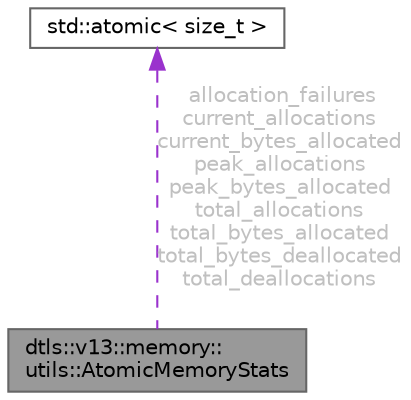 digraph "dtls::v13::memory::utils::AtomicMemoryStats"
{
 // LATEX_PDF_SIZE
  bgcolor="transparent";
  edge [fontname=Helvetica,fontsize=10,labelfontname=Helvetica,labelfontsize=10];
  node [fontname=Helvetica,fontsize=10,shape=box,height=0.2,width=0.4];
  Node1 [id="Node000001",label="dtls::v13::memory::\lutils::AtomicMemoryStats",height=0.2,width=0.4,color="gray40", fillcolor="grey60", style="filled", fontcolor="black",tooltip=" "];
  Node2 -> Node1 [id="edge1_Node000001_Node000002",dir="back",color="darkorchid3",style="dashed",tooltip=" ",label=" allocation_failures\ncurrent_allocations\ncurrent_bytes_allocated\npeak_allocations\npeak_bytes_allocated\ntotal_allocations\ntotal_bytes_allocated\ntotal_bytes_deallocated\ntotal_deallocations",fontcolor="grey" ];
  Node2 [id="Node000002",label="std::atomic\< size_t \>",height=0.2,width=0.4,color="gray40", fillcolor="white", style="filled",tooltip=" "];
}
